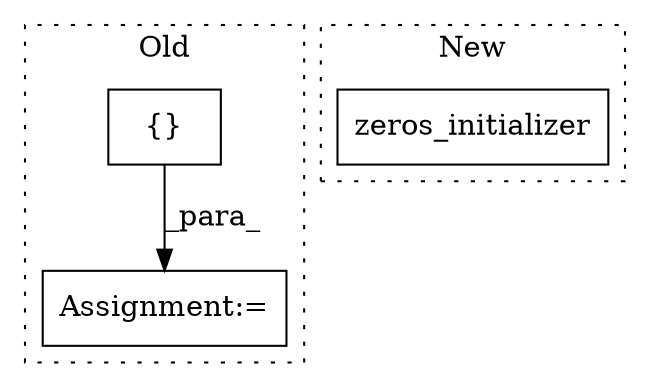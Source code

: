 digraph G {
subgraph cluster0 {
1 [label="{}" a="4" s="1247,1249" l="1,1" shape="box"];
3 [label="Assignment:=" a="7" s="1267" l="1" shape="box"];
label = "Old";
style="dotted";
}
subgraph cluster1 {
2 [label="zeros_initializer" a="32" s="647" l="19" shape="box"];
label = "New";
style="dotted";
}
1 -> 3 [label="_para_"];
}